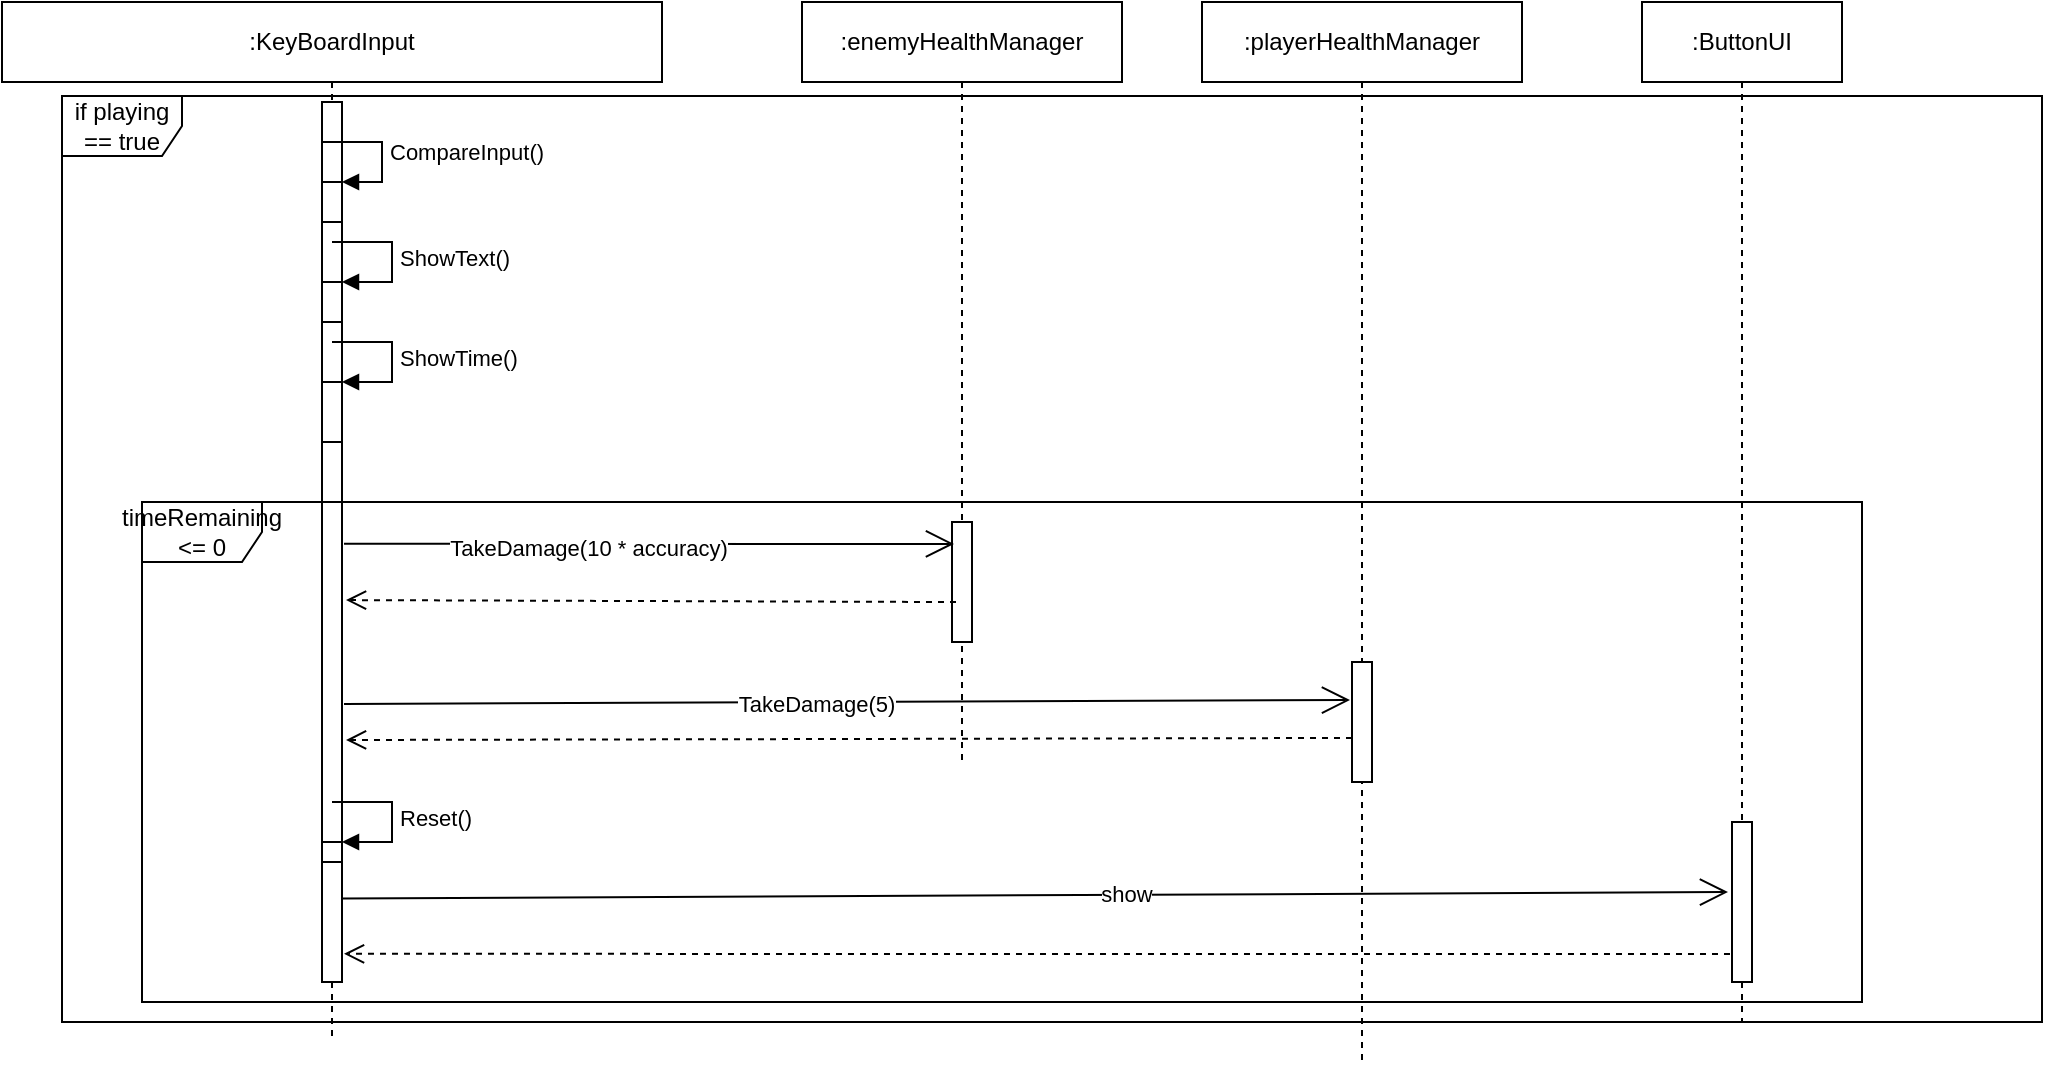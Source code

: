 <mxfile version="20.5.3" type="device"><diagram id="d3ax0UvuGmtW7L0VLx00" name="Page-1"><mxGraphModel dx="1422" dy="754" grid="1" gridSize="10" guides="1" tooltips="1" connect="1" arrows="1" fold="1" page="1" pageScale="1" pageWidth="827" pageHeight="1169" math="0" shadow="0"><root><mxCell id="0"/><mxCell id="1" parent="0"/><mxCell id="1bmxo4YeV-1ZZzl9F8sm-1" value=":KeyBoardInput" style="shape=umlLifeline;perimeter=lifelinePerimeter;whiteSpace=wrap;html=1;container=1;collapsible=0;recursiveResize=0;outlineConnect=0;" vertex="1" parent="1"><mxGeometry x="60" y="210" width="330" height="520" as="geometry"/></mxCell><mxCell id="1bmxo4YeV-1ZZzl9F8sm-2" value="" style="html=1;points=[];perimeter=orthogonalPerimeter;" vertex="1" parent="1bmxo4YeV-1ZZzl9F8sm-1"><mxGeometry x="160" y="50" width="10" height="440" as="geometry"/></mxCell><mxCell id="1bmxo4YeV-1ZZzl9F8sm-4" value="" style="html=1;points=[];perimeter=orthogonalPerimeter;" vertex="1" parent="1bmxo4YeV-1ZZzl9F8sm-1"><mxGeometry x="160" y="90" width="10" height="20" as="geometry"/></mxCell><mxCell id="1bmxo4YeV-1ZZzl9F8sm-5" value="CompareInput()" style="edgeStyle=orthogonalEdgeStyle;html=1;align=left;spacingLeft=2;endArrow=block;rounded=0;entryX=1;entryY=0;" edge="1" target="1bmxo4YeV-1ZZzl9F8sm-4" parent="1bmxo4YeV-1ZZzl9F8sm-1"><mxGeometry relative="1" as="geometry"><mxPoint x="160" y="70" as="sourcePoint"/><Array as="points"><mxPoint x="190" y="70"/></Array></mxGeometry></mxCell><mxCell id="1bmxo4YeV-1ZZzl9F8sm-6" value="" style="html=1;points=[];perimeter=orthogonalPerimeter;" vertex="1" parent="1bmxo4YeV-1ZZzl9F8sm-1"><mxGeometry x="160" y="140" width="10" height="20" as="geometry"/></mxCell><mxCell id="1bmxo4YeV-1ZZzl9F8sm-7" value="ShowText()" style="edgeStyle=orthogonalEdgeStyle;html=1;align=left;spacingLeft=2;endArrow=block;rounded=0;entryX=1;entryY=0;" edge="1" target="1bmxo4YeV-1ZZzl9F8sm-6" parent="1bmxo4YeV-1ZZzl9F8sm-1"><mxGeometry relative="1" as="geometry"><mxPoint x="165" y="120" as="sourcePoint"/><Array as="points"><mxPoint x="195" y="120"/></Array></mxGeometry></mxCell><mxCell id="1bmxo4YeV-1ZZzl9F8sm-8" value="" style="html=1;points=[];perimeter=orthogonalPerimeter;" vertex="1" parent="1bmxo4YeV-1ZZzl9F8sm-1"><mxGeometry x="160" y="190" width="10" height="30" as="geometry"/></mxCell><mxCell id="1bmxo4YeV-1ZZzl9F8sm-9" value="ShowTime()" style="edgeStyle=orthogonalEdgeStyle;html=1;align=left;spacingLeft=2;endArrow=block;rounded=0;entryX=1;entryY=0;" edge="1" target="1bmxo4YeV-1ZZzl9F8sm-8" parent="1bmxo4YeV-1ZZzl9F8sm-1"><mxGeometry relative="1" as="geometry"><mxPoint x="165" y="170" as="sourcePoint"/><Array as="points"><mxPoint x="195" y="170"/></Array></mxGeometry></mxCell><mxCell id="1bmxo4YeV-1ZZzl9F8sm-23" value="" style="html=1;points=[];perimeter=orthogonalPerimeter;" vertex="1" parent="1bmxo4YeV-1ZZzl9F8sm-1"><mxGeometry x="160" y="420" width="10" height="10" as="geometry"/></mxCell><mxCell id="1bmxo4YeV-1ZZzl9F8sm-24" value="Reset()" style="edgeStyle=orthogonalEdgeStyle;html=1;align=left;spacingLeft=2;endArrow=block;rounded=0;entryX=1;entryY=0;" edge="1" target="1bmxo4YeV-1ZZzl9F8sm-23" parent="1bmxo4YeV-1ZZzl9F8sm-1"><mxGeometry relative="1" as="geometry"><mxPoint x="165" y="400" as="sourcePoint"/><Array as="points"><mxPoint x="195" y="400"/></Array></mxGeometry></mxCell><mxCell id="1bmxo4YeV-1ZZzl9F8sm-12" value=":enemyHealthManager" style="shape=umlLifeline;perimeter=lifelinePerimeter;whiteSpace=wrap;html=1;container=1;collapsible=0;recursiveResize=0;outlineConnect=0;" vertex="1" parent="1"><mxGeometry x="460" y="210" width="160" height="380" as="geometry"/></mxCell><mxCell id="1bmxo4YeV-1ZZzl9F8sm-14" value="" style="html=1;points=[];perimeter=orthogonalPerimeter;" vertex="1" parent="1bmxo4YeV-1ZZzl9F8sm-12"><mxGeometry x="75" y="260" width="10" height="60" as="geometry"/></mxCell><mxCell id="1bmxo4YeV-1ZZzl9F8sm-13" value=":playerHealthManager" style="shape=umlLifeline;perimeter=lifelinePerimeter;whiteSpace=wrap;html=1;container=1;collapsible=0;recursiveResize=0;outlineConnect=0;" vertex="1" parent="1"><mxGeometry x="660" y="210" width="160" height="530" as="geometry"/></mxCell><mxCell id="1bmxo4YeV-1ZZzl9F8sm-18" value="" style="html=1;points=[];perimeter=orthogonalPerimeter;" vertex="1" parent="1bmxo4YeV-1ZZzl9F8sm-13"><mxGeometry x="75" y="330" width="10" height="60" as="geometry"/></mxCell><mxCell id="1bmxo4YeV-1ZZzl9F8sm-15" value="" style="endArrow=open;endFill=1;endSize=12;html=1;rounded=0;exitX=1.1;exitY=0.502;exitDx=0;exitDy=0;exitPerimeter=0;entryX=0.1;entryY=0.183;entryDx=0;entryDy=0;entryPerimeter=0;" edge="1" parent="1" source="1bmxo4YeV-1ZZzl9F8sm-2" target="1bmxo4YeV-1ZZzl9F8sm-14"><mxGeometry width="160" relative="1" as="geometry"><mxPoint x="254" y="479.5" as="sourcePoint"/><mxPoint x="550" y="490" as="targetPoint"/></mxGeometry></mxCell><mxCell id="1bmxo4YeV-1ZZzl9F8sm-16" value="TakeDamage(10 * accuracy)" style="edgeLabel;html=1;align=center;verticalAlign=middle;resizable=0;points=[];" vertex="1" connectable="0" parent="1bmxo4YeV-1ZZzl9F8sm-15"><mxGeometry x="-0.2" y="-2" relative="1" as="geometry"><mxPoint as="offset"/></mxGeometry></mxCell><mxCell id="1bmxo4YeV-1ZZzl9F8sm-17" value="" style="html=1;verticalAlign=bottom;endArrow=open;dashed=1;endSize=8;rounded=0;exitX=0.2;exitY=0.667;exitDx=0;exitDy=0;exitPerimeter=0;entryX=1.2;entryY=0.566;entryDx=0;entryDy=0;entryPerimeter=0;" edge="1" parent="1" source="1bmxo4YeV-1ZZzl9F8sm-14" target="1bmxo4YeV-1ZZzl9F8sm-2"><mxGeometry relative="1" as="geometry"><mxPoint x="450" y="510" as="sourcePoint"/><mxPoint x="370" y="510" as="targetPoint"/></mxGeometry></mxCell><mxCell id="1bmxo4YeV-1ZZzl9F8sm-19" value="" style="endArrow=open;endFill=1;endSize=12;html=1;rounded=0;exitX=1.1;exitY=0.684;exitDx=0;exitDy=0;exitPerimeter=0;entryX=-0.1;entryY=0.317;entryDx=0;entryDy=0;entryPerimeter=0;" edge="1" parent="1" source="1bmxo4YeV-1ZZzl9F8sm-2" target="1bmxo4YeV-1ZZzl9F8sm-18"><mxGeometry width="160" relative="1" as="geometry"><mxPoint x="360" y="610" as="sourcePoint"/><mxPoint x="610" y="610" as="targetPoint"/></mxGeometry></mxCell><mxCell id="1bmxo4YeV-1ZZzl9F8sm-20" value="TakeDamage(5)" style="edgeLabel;html=1;align=center;verticalAlign=middle;resizable=0;points=[];" vertex="1" connectable="0" parent="1bmxo4YeV-1ZZzl9F8sm-19"><mxGeometry x="-0.062" y="-1" relative="1" as="geometry"><mxPoint as="offset"/></mxGeometry></mxCell><mxCell id="1bmxo4YeV-1ZZzl9F8sm-21" value="" style="html=1;verticalAlign=bottom;endArrow=open;dashed=1;endSize=8;rounded=0;exitX=0;exitY=0.633;exitDx=0;exitDy=0;exitPerimeter=0;entryX=1.2;entryY=0.725;entryDx=0;entryDy=0;entryPerimeter=0;" edge="1" parent="1" source="1bmxo4YeV-1ZZzl9F8sm-18" target="1bmxo4YeV-1ZZzl9F8sm-2"><mxGeometry relative="1" as="geometry"><mxPoint x="665" y="589.98" as="sourcePoint"/><mxPoint x="480" y="680" as="targetPoint"/><Array as="points"/></mxGeometry></mxCell><mxCell id="1bmxo4YeV-1ZZzl9F8sm-28" value=":ButtonUI" style="shape=umlLifeline;perimeter=lifelinePerimeter;whiteSpace=wrap;html=1;container=1;collapsible=0;recursiveResize=0;outlineConnect=0;" vertex="1" parent="1"><mxGeometry x="880" y="210" width="100" height="510" as="geometry"/></mxCell><mxCell id="1bmxo4YeV-1ZZzl9F8sm-30" value="" style="html=1;points=[];perimeter=orthogonalPerimeter;" vertex="1" parent="1bmxo4YeV-1ZZzl9F8sm-28"><mxGeometry x="45" y="410" width="10" height="80" as="geometry"/></mxCell><mxCell id="1bmxo4YeV-1ZZzl9F8sm-29" value="" style="endArrow=open;endFill=1;endSize=12;html=1;rounded=0;exitX=1;exitY=0.905;exitDx=0;exitDy=0;exitPerimeter=0;entryX=-0.2;entryY=0.438;entryDx=0;entryDy=0;entryPerimeter=0;" edge="1" parent="1" source="1bmxo4YeV-1ZZzl9F8sm-2" target="1bmxo4YeV-1ZZzl9F8sm-30"><mxGeometry width="160" relative="1" as="geometry"><mxPoint x="280" y="660" as="sourcePoint"/><mxPoint x="640" y="660" as="targetPoint"/></mxGeometry></mxCell><mxCell id="1bmxo4YeV-1ZZzl9F8sm-31" value="show" style="edgeLabel;html=1;align=center;verticalAlign=middle;resizable=0;points=[];" vertex="1" connectable="0" parent="1bmxo4YeV-1ZZzl9F8sm-29"><mxGeometry x="0.131" y="1" relative="1" as="geometry"><mxPoint as="offset"/></mxGeometry></mxCell><mxCell id="1bmxo4YeV-1ZZzl9F8sm-32" value="" style="html=1;verticalAlign=bottom;endArrow=open;dashed=1;endSize=8;rounded=0;exitX=-0.1;exitY=0.825;exitDx=0;exitDy=0;exitPerimeter=0;entryX=1.1;entryY=0.968;entryDx=0;entryDy=0;entryPerimeter=0;" edge="1" parent="1" source="1bmxo4YeV-1ZZzl9F8sm-30" target="1bmxo4YeV-1ZZzl9F8sm-2"><mxGeometry x="-1" y="192" relative="1" as="geometry"><mxPoint x="570" y="690" as="sourcePoint"/><mxPoint x="490" y="690" as="targetPoint"/><mxPoint x="120" y="-42" as="offset"/></mxGeometry></mxCell><mxCell id="1bmxo4YeV-1ZZzl9F8sm-33" value="if playing == true" style="shape=umlFrame;whiteSpace=wrap;html=1;" vertex="1" parent="1"><mxGeometry x="90" y="257" width="990" height="463" as="geometry"/></mxCell><mxCell id="1bmxo4YeV-1ZZzl9F8sm-34" value="timeRemaining &amp;lt;= 0" style="shape=umlFrame;whiteSpace=wrap;html=1;" vertex="1" parent="1"><mxGeometry x="130" y="460" width="860" height="250" as="geometry"/></mxCell></root></mxGraphModel></diagram></mxfile>
